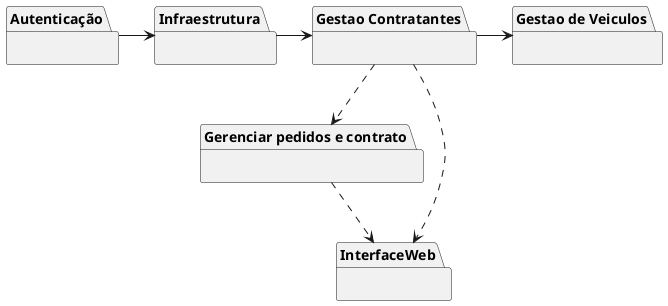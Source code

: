 @startuml
package "Autenticação" {
}

package "Infraestrutura" {
}

package "Gestao Contratantes" {
}

package "Gestao de Veiculos" {
}

package "Gerenciar pedidos e contrato" {
}

package "InterfaceWeb" {
}

"Autenticação" -> "Infraestrutura"
"Infraestrutura" -> "Gestao Contratantes"
"Gestao Contratantes" -> "Gestao de Veiculos"
"Gestao Contratantes" ..> "Gerenciar pedidos e contrato"
"Gerenciar pedidos e contrato" ..> "InterfaceWeb"
"Gestao Contratantes" ..> "InterfaceWeb"
@enduml
